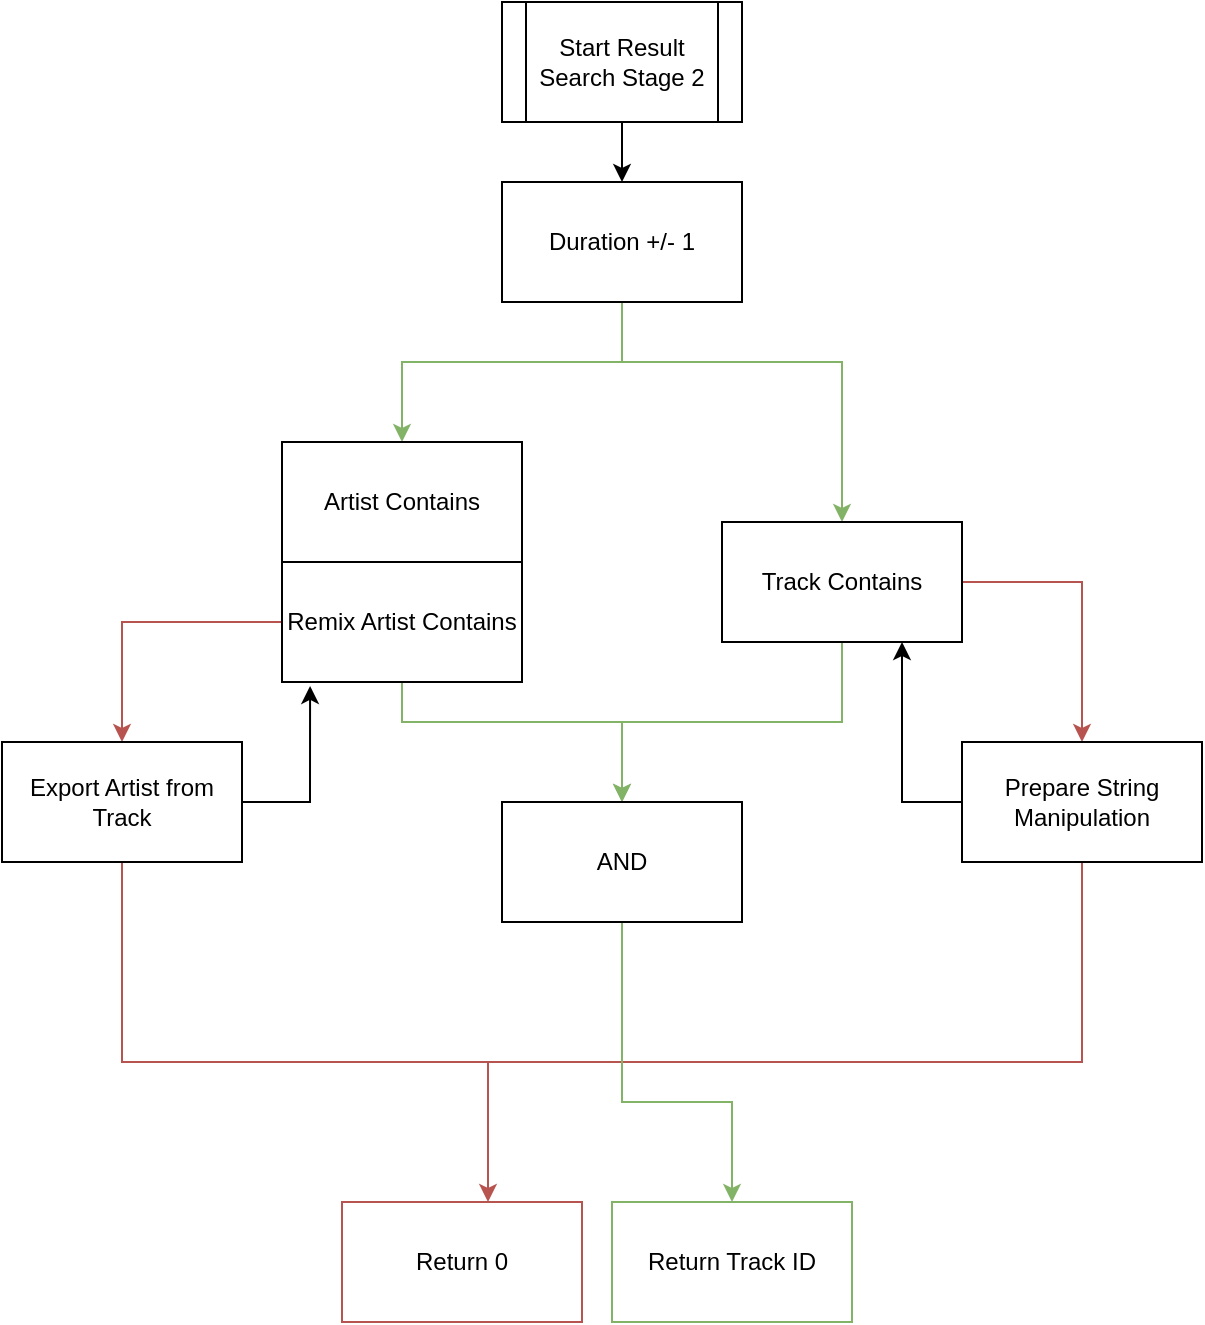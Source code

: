 <mxfile version="12.2.2" type="device" pages="1"><diagram id="HkPYYOYLmLfpga3UTCTC" name="Page-1"><mxGraphModel dx="1072" dy="952" grid="1" gridSize="10" guides="1" tooltips="1" connect="1" arrows="1" fold="1" page="1" pageScale="1" pageWidth="850" pageHeight="1100" math="0" shadow="0"><root><mxCell id="0"/><mxCell id="1" parent="0"/><mxCell id="juclnoJoSEjEvVsTlaNi-14" style="edgeStyle=orthogonalEdgeStyle;rounded=0;orthogonalLoop=1;jettySize=auto;html=1;entryX=0.5;entryY=0;entryDx=0;entryDy=0;endArrow=classic;endFill=1;fillColor=#d5e8d4;strokeColor=#82b366;" parent="1" target="juclnoJoSEjEvVsTlaNi-3" edge="1"><mxGeometry relative="1" as="geometry"><Array as="points"><mxPoint x="420" y="210"/><mxPoint x="310" y="210"/></Array><mxPoint x="420" y="180" as="sourcePoint"/></mxGeometry></mxCell><mxCell id="juclnoJoSEjEvVsTlaNi-15" style="edgeStyle=orthogonalEdgeStyle;rounded=0;orthogonalLoop=1;jettySize=auto;html=1;entryX=0.5;entryY=0;entryDx=0;entryDy=0;endArrow=classic;endFill=1;fillColor=#d5e8d4;strokeColor=#82b366;" parent="1" target="juclnoJoSEjEvVsTlaNi-4" edge="1"><mxGeometry relative="1" as="geometry"><Array as="points"><mxPoint x="420" y="210"/><mxPoint x="530" y="210"/></Array><mxPoint x="420" y="180" as="sourcePoint"/></mxGeometry></mxCell><mxCell id="lYovcoD4uyfoYAtJqOE9-1" style="edgeStyle=orthogonalEdgeStyle;rounded=0;orthogonalLoop=1;jettySize=auto;html=1;entryX=0.5;entryY=0;entryDx=0;entryDy=0;" edge="1" parent="1" source="juclnoJoSEjEvVsTlaNi-1" target="juclnoJoSEjEvVsTlaNi-16"><mxGeometry relative="1" as="geometry"/></mxCell><mxCell id="juclnoJoSEjEvVsTlaNi-1" value="Start Result Search Stage 2" style="shape=process;whiteSpace=wrap;html=1;backgroundOutline=1;" parent="1" vertex="1"><mxGeometry x="360" y="30" width="120" height="60" as="geometry"/></mxCell><mxCell id="juclnoJoSEjEvVsTlaNi-3" value="Artist Contains" style="rounded=0;whiteSpace=wrap;html=1;" parent="1" vertex="1"><mxGeometry x="250" y="250" width="120" height="60" as="geometry"/></mxCell><mxCell id="juclnoJoSEjEvVsTlaNi-27" style="edgeStyle=orthogonalEdgeStyle;rounded=0;orthogonalLoop=1;jettySize=auto;html=1;entryX=0.5;entryY=0;entryDx=0;entryDy=0;endArrow=classic;endFill=1;fillColor=#f8cecc;strokeColor=#b85450;" parent="1" source="juclnoJoSEjEvVsTlaNi-4" target="juclnoJoSEjEvVsTlaNi-26" edge="1"><mxGeometry relative="1" as="geometry"><Array as="points"><mxPoint x="650" y="320"/></Array></mxGeometry></mxCell><mxCell id="lYovcoD4uyfoYAtJqOE9-5" style="edgeStyle=orthogonalEdgeStyle;rounded=0;orthogonalLoop=1;jettySize=auto;html=1;entryX=0.5;entryY=0;entryDx=0;entryDy=0;fillColor=#d5e8d4;strokeColor=#82b366;" edge="1" parent="1" source="juclnoJoSEjEvVsTlaNi-4" target="lYovcoD4uyfoYAtJqOE9-4"><mxGeometry relative="1" as="geometry"/></mxCell><mxCell id="juclnoJoSEjEvVsTlaNi-4" value="Track Contains" style="rounded=0;whiteSpace=wrap;html=1;" parent="1" vertex="1"><mxGeometry x="470" y="290" width="120" height="60" as="geometry"/></mxCell><mxCell id="juclnoJoSEjEvVsTlaNi-28" style="edgeStyle=orthogonalEdgeStyle;rounded=0;orthogonalLoop=1;jettySize=auto;html=1;endArrow=classic;endFill=1;entryX=0.5;entryY=0;entryDx=0;entryDy=0;fillColor=#f8cecc;strokeColor=#b85450;" parent="1" source="juclnoJoSEjEvVsTlaNi-5" target="juclnoJoSEjEvVsTlaNi-29" edge="1"><mxGeometry relative="1" as="geometry"><mxPoint x="160" y="490" as="targetPoint"/></mxGeometry></mxCell><mxCell id="lYovcoD4uyfoYAtJqOE9-6" style="edgeStyle=orthogonalEdgeStyle;rounded=0;orthogonalLoop=1;jettySize=auto;html=1;fillColor=#d5e8d4;strokeColor=#82b366;" edge="1" parent="1" source="juclnoJoSEjEvVsTlaNi-5"><mxGeometry relative="1" as="geometry"><mxPoint x="420" y="430" as="targetPoint"/><Array as="points"><mxPoint x="310" y="390"/><mxPoint x="420" y="390"/></Array></mxGeometry></mxCell><mxCell id="juclnoJoSEjEvVsTlaNi-5" value="Remix Artist Contains" style="rounded=0;whiteSpace=wrap;html=1;" parent="1" vertex="1"><mxGeometry x="250" y="310" width="120" height="60" as="geometry"/></mxCell><mxCell id="juclnoJoSEjEvVsTlaNi-16" value="Duration +/- 1" style="rounded=0;whiteSpace=wrap;html=1;" parent="1" vertex="1"><mxGeometry x="360" y="120" width="120" height="60" as="geometry"/></mxCell><mxCell id="juclnoJoSEjEvVsTlaNi-20" value="Return Track ID" style="rounded=0;whiteSpace=wrap;html=1;fillColor=none;strokeColor=#82b366;" parent="1" vertex="1"><mxGeometry x="415" y="630" width="120" height="60" as="geometry"/></mxCell><mxCell id="juclnoJoSEjEvVsTlaNi-22" value="Return 0" style="rounded=0;whiteSpace=wrap;html=1;fillColor=none;strokeColor=#b85450;" parent="1" vertex="1"><mxGeometry x="280" y="630" width="120" height="60" as="geometry"/></mxCell><mxCell id="juclnoJoSEjEvVsTlaNi-34" style="edgeStyle=orthogonalEdgeStyle;rounded=0;orthogonalLoop=1;jettySize=auto;html=1;endArrow=classic;endFill=1;fillColor=#f8cecc;strokeColor=#b85450;" parent="1" source="juclnoJoSEjEvVsTlaNi-26" edge="1"><mxGeometry relative="1" as="geometry"><mxPoint x="353" y="630" as="targetPoint"/><Array as="points"><mxPoint x="650" y="560"/><mxPoint x="353" y="560"/></Array></mxGeometry></mxCell><mxCell id="lYovcoD4uyfoYAtJqOE9-2" style="edgeStyle=orthogonalEdgeStyle;rounded=0;orthogonalLoop=1;jettySize=auto;html=1;entryX=0.75;entryY=1;entryDx=0;entryDy=0;" edge="1" parent="1" source="juclnoJoSEjEvVsTlaNi-26" target="juclnoJoSEjEvVsTlaNi-4"><mxGeometry relative="1" as="geometry"><Array as="points"><mxPoint x="560" y="430"/></Array></mxGeometry></mxCell><mxCell id="juclnoJoSEjEvVsTlaNi-26" value="Prepare String Manipulation" style="rounded=0;whiteSpace=wrap;html=1;fillColor=none;" parent="1" vertex="1"><mxGeometry x="590" y="400" width="120" height="60" as="geometry"/></mxCell><mxCell id="juclnoJoSEjEvVsTlaNi-35" style="edgeStyle=orthogonalEdgeStyle;rounded=0;orthogonalLoop=1;jettySize=auto;html=1;endArrow=none;endFill=0;fillColor=#f8cecc;strokeColor=#b85450;" parent="1" source="juclnoJoSEjEvVsTlaNi-29" edge="1"><mxGeometry relative="1" as="geometry"><mxPoint x="360" y="560" as="targetPoint"/><Array as="points"><mxPoint x="170" y="560"/><mxPoint x="350" y="560"/></Array></mxGeometry></mxCell><mxCell id="lYovcoD4uyfoYAtJqOE9-3" style="edgeStyle=orthogonalEdgeStyle;rounded=0;orthogonalLoop=1;jettySize=auto;html=1;entryX=0.117;entryY=1.033;entryDx=0;entryDy=0;entryPerimeter=0;" edge="1" parent="1" source="juclnoJoSEjEvVsTlaNi-29" target="juclnoJoSEjEvVsTlaNi-5"><mxGeometry relative="1" as="geometry"/></mxCell><mxCell id="juclnoJoSEjEvVsTlaNi-29" value="Export Artist from Track" style="rounded=0;whiteSpace=wrap;html=1;fillColor=none;" parent="1" vertex="1"><mxGeometry x="110" y="400" width="120" height="60" as="geometry"/></mxCell><mxCell id="lYovcoD4uyfoYAtJqOE9-7" style="edgeStyle=orthogonalEdgeStyle;rounded=0;orthogonalLoop=1;jettySize=auto;html=1;entryX=0.5;entryY=0;entryDx=0;entryDy=0;fillColor=#d5e8d4;strokeColor=#82b366;" edge="1" parent="1" source="lYovcoD4uyfoYAtJqOE9-4" target="juclnoJoSEjEvVsTlaNi-20"><mxGeometry relative="1" as="geometry"><Array as="points"><mxPoint x="420" y="580"/><mxPoint x="475" y="580"/></Array></mxGeometry></mxCell><mxCell id="lYovcoD4uyfoYAtJqOE9-4" value="AND" style="rounded=0;whiteSpace=wrap;html=1;" vertex="1" parent="1"><mxGeometry x="360" y="430" width="120" height="60" as="geometry"/></mxCell></root></mxGraphModel></diagram></mxfile>